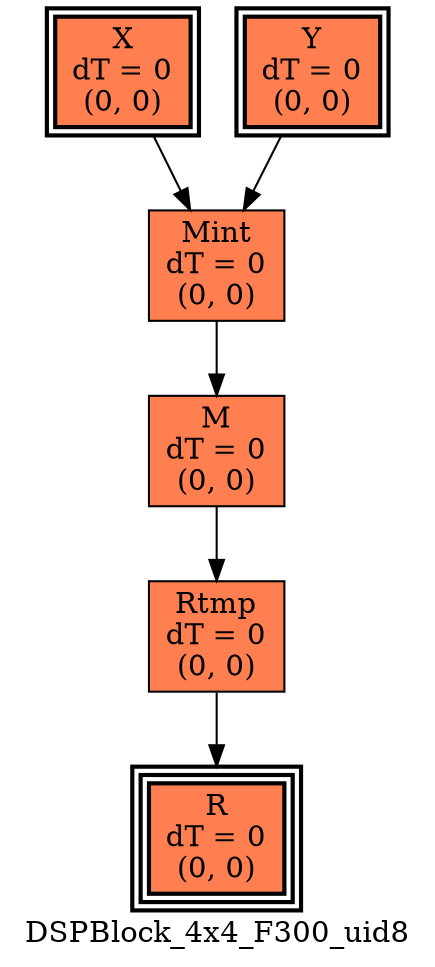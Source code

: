 digraph DSPBlock_4x4_F300_uid8
{
	//graph drawing options
	label=DSPBlock_4x4_F300_uid8;
	labelloc=bottom;
	labeljust=right;
	ratio=auto;
	nodesep=0.25;
	ranksep=0.5;

	//input/output signals of operator DSPBlock_4x4_F300_uid8
	X__DSPBlock_4x4_F300_uid8 [ label="X\ndT = 0\n(0, 0)", shape=box, color=black, style="bold, filled", fillcolor=coral, peripheries=2 ];
	Y__DSPBlock_4x4_F300_uid8 [ label="Y\ndT = 0\n(0, 0)", shape=box, color=black, style="bold, filled", fillcolor=coral, peripheries=2 ];
	R__DSPBlock_4x4_F300_uid8 [ label="R\ndT = 0\n(0, 0)", shape=box, color=black, style="bold, filled", fillcolor=coral, peripheries=3 ];
	{rank=same X__DSPBlock_4x4_F300_uid8, Y__DSPBlock_4x4_F300_uid8};
	{rank=same R__DSPBlock_4x4_F300_uid8};
	//internal signals of operator DSPBlock_4x4_F300_uid8
	Mint__DSPBlock_4x4_F300_uid8 [ label="Mint\ndT = 0\n(0, 0)", shape=box, color=black, style=filled, fillcolor=coral, peripheries=1 ];
	M__DSPBlock_4x4_F300_uid8 [ label="M\ndT = 0\n(0, 0)", shape=box, color=black, style=filled, fillcolor=coral, peripheries=1 ];
	Rtmp__DSPBlock_4x4_F300_uid8 [ label="Rtmp\ndT = 0\n(0, 0)", shape=box, color=black, style=filled, fillcolor=coral, peripheries=1 ];

	//subcomponents of operator DSPBlock_4x4_F300_uid8

	//input and internal signal connections of operator DSPBlock_4x4_F300_uid8
	X__DSPBlock_4x4_F300_uid8 -> Mint__DSPBlock_4x4_F300_uid8 [ arrowhead=normal, arrowsize=1.0, arrowtail=normal, color=black, dir=forward  ];
	Y__DSPBlock_4x4_F300_uid8 -> Mint__DSPBlock_4x4_F300_uid8 [ arrowhead=normal, arrowsize=1.0, arrowtail=normal, color=black, dir=forward  ];
	Mint__DSPBlock_4x4_F300_uid8 -> M__DSPBlock_4x4_F300_uid8 [ arrowhead=normal, arrowsize=1.0, arrowtail=normal, color=black, dir=forward  ];
	M__DSPBlock_4x4_F300_uid8 -> Rtmp__DSPBlock_4x4_F300_uid8 [ arrowhead=normal, arrowsize=1.0, arrowtail=normal, color=black, dir=forward  ];
	Rtmp__DSPBlock_4x4_F300_uid8 -> R__DSPBlock_4x4_F300_uid8 [ arrowhead=normal, arrowsize=1.0, arrowtail=normal, color=black, dir=forward  ];
}

